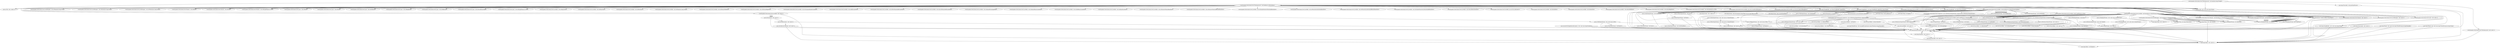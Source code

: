 digraph CallGraph {
"<com.fp.games.droid.mhunt.level.TheSaharaLevel: void main(java.lang.String[])>" -> "<java.io.File: void <clinit>()>";
"<com.fp.games.droid.mhunt.level.TheSaharaLevel: void main(java.lang.String[])>" -> "<java.io.File: void <init>(java.lang.String)>";
"<com.fp.games.droid.mhunt.level.TheSaharaLevel: void main(java.lang.String[])>" -> "<com.fp.games.droid.mhunt.level.TheSaharaLevel: void <init>()>";
"<java.lang.ThreadGroup: void uncaughtException(java.lang.Thread,java.lang.Throwable)>" -> "<java.lang.RuntimeException: void <init>(java.lang.String)>";
"<java.lang.ClassLoader: void <init>()>" -> "<java.lang.Object: void <init>()>";
"<java.lang.ClassLoader: void <init>()>" -> "<java.lang.RuntimeException: void <init>(java.lang.String)>";
"<java.security.PrivilegedActionException: void <init>(java.lang.Exception)>" -> "<java.lang.Exception: void <init>()>";
"<java.security.PrivilegedActionException: void <init>(java.lang.Exception)>" -> "<java.lang.RuntimeException: void <init>(java.lang.String)>";
"<java.lang.Thread: void <init>(java.lang.ThreadGroup,java.lang.Runnable)>" -> "<java.lang.Object: void <init>()>";
"<java.lang.Thread: void <init>(java.lang.ThreadGroup,java.lang.Runnable)>" -> "<java.lang.RuntimeException: void <init>(java.lang.String)>";
"<java.lang.Thread: void <init>(java.lang.ThreadGroup,java.lang.String)>" -> "<java.lang.Object: void <init>()>";
"<java.lang.Thread: void <init>(java.lang.ThreadGroup,java.lang.String)>" -> "<java.lang.RuntimeException: void <init>(java.lang.String)>";
"<java.io.File: void <init>(java.lang.String)>" -> "<java.lang.Object: void <init>()>";
"<java.io.File: void <init>(java.lang.String)>" -> "<java.lang.RuntimeException: void <init>(java.lang.String)>";
"<com.fp.games.droid.mhunt.level.TheSaharaLevel: void <init>()>" -> "<java.lang.Object: void <init>()>";
"<java.lang.RuntimeException: void <init>(java.lang.String)>" -> "<java.lang.Exception: void <init>()>";
"<java.lang.RuntimeException: void <init>(java.lang.String)>" -> "<java.lang.RuntimeException: void <init>(java.lang.String)>";
"<java.lang.Object: void <init>()>" -> "<java.lang.Object: void finalize()>";
"<java.lang.Object: void <init>()>" -> "<java.lang.RuntimeException: void <init>(java.lang.String)>";
"<java.lang.Exception: void <init>()>" -> "<java.lang.Throwable: void <init>()>";
"<java.lang.Exception: void <init>()>" -> "<java.lang.RuntimeException: void <init>(java.lang.String)>";
"<java.lang.Object: void finalize()>" -> "<java.lang.RuntimeException: void <init>(java.lang.String)>";
"<java.lang.Throwable: void <init>()>" -> "<java.lang.Object: void <init>()>";
"<java.lang.Throwable: void <init>()>" -> "<java.lang.RuntimeException: void <init>(java.lang.String)>";
"<com.fp.games.droid.mhunt.level.TheSaharaLevel: void main(java.lang.String[])>" -> "<java.lang.Throwable: void printStackTrace()>";
"<java.lang.Throwable: void printStackTrace()>" -> "<java.lang.RuntimeException: void <init>(java.lang.String)>";
"<com.fp.games.droid.mhunt.level.TheSaharaLevel: void main(java.lang.String[])>" -> "<com.fp.games.droid.mhunt.level.TheSaharaLevel: void build(java.io.File,boolean)>";
"<com.fp.games.droid.mhunt.level.TheSaharaLevel: void build(java.io.File,boolean)>" -> "<java.io.File: void <clinit>()>";
"<com.fp.games.droid.mhunt.level.TheSaharaLevel: void build(java.io.File,boolean)>" -> "<java.io.File: void <init>(java.lang.String)>";
"<com.fp.games.droid.mhunt.level.TheSaharaLevel: void build(java.io.File,boolean)>" -> "<java.lang.StringBuilder: void <init>(java.lang.String)>";
"<com.fp.games.droid.mhunt.level.TheSaharaLevel: void build(java.io.File,boolean)>" -> "<com.fp.games.droid.mhunt.level.Monster: void <init>()>";
"<com.fp.games.droid.mhunt.level.TheSaharaLevel: void build(java.io.File,boolean)>" -> "<java.io.File: void <init>(java.lang.String)>";
"<com.fp.games.droid.mhunt.level.TheSaharaLevel: void build(java.io.File,boolean)>" -> "<java.lang.StringBuilder: void <init>(java.lang.String)>";
"<com.fp.games.droid.mhunt.level.TheSaharaLevel: void build(java.io.File,boolean)>" -> "<com.fp.games.droid.mhunt.level.Monster: void <init>()>";
"<com.fp.games.droid.mhunt.level.TheSaharaLevel: void build(java.io.File,boolean)>" -> "<java.io.FileInputStream: void <init>(java.io.File)>";
"<com.fp.games.droid.mhunt.level.TheSaharaLevel: void build(java.io.File,boolean)>" -> "<com.fp.games.droid.mhunt.level.LevelInfo: void <init>()>";
"<com.fp.games.droid.mhunt.level.TheSaharaLevel: void build(java.io.File,boolean)>" -> "<java.io.FileOutputStream: void <init>(java.io.File)>";
"<com.fp.games.droid.mhunt.level.TheSaharaLevel: void build(java.io.File,boolean)>" -> "<com.fp.games.droid.mhunt.level.LevelDesigner: void <init>()>";
"<com.fp.games.droid.mhunt.level.TheSaharaLevel: void build(java.io.File,boolean)>" -> "<java.io.File: void <init>(java.lang.String)>";
"<com.fp.games.droid.mhunt.level.TheSaharaLevel: void build(java.io.File,boolean)>" -> "<com.fp.games.droid.mhunt.level.Monster: void <init>()>";
"<com.fp.games.droid.mhunt.level.TheSaharaLevel: void build(java.io.File,boolean)>" -> "<java.io.File: void <init>(java.lang.String)>";
"<com.fp.games.droid.mhunt.level.TheSaharaLevel: void build(java.io.File,boolean)>" -> "<java.io.File: void <init>(java.lang.String)>";
"<com.fp.games.droid.mhunt.level.TheSaharaLevel: void build(java.io.File,boolean)>" -> "<com.fp.games.droid.mhunt.level.Layer: void <init>()>";
"<com.fp.games.droid.mhunt.level.TheSaharaLevel: void build(java.io.File,boolean)>" -> "<java.io.File: void <init>(java.lang.String)>";
"<com.fp.games.droid.mhunt.level.TheSaharaLevel: void build(java.io.File,boolean)>" -> "<com.fp.games.droid.mhunt.level.Layer: void <init>()>";
"<com.fp.games.droid.mhunt.level.TheSaharaLevel: void build(java.io.File,boolean)>" -> "<com.fp.games.droid.mhunt.level.LevelInfo: void <init>()>";
"<java.lang.StringBuilder: void <init>(java.lang.String)>" -> "<java.lang.Object: void <init>()>";
"<java.lang.StringBuilder: void <init>(java.lang.String)>" -> "<java.lang.RuntimeException: void <init>(java.lang.String)>";
"<com.fp.games.droid.mhunt.level.Monster: void <init>()>" -> "<java.lang.Object: void <init>()>";
"<java.io.FileInputStream: void <init>(java.io.File)>" -> "<java.io.FileInputStream: void finalize()>";
"<java.io.FileInputStream: void <init>(java.io.File)>" -> "<java.lang.RuntimeException: void <init>(java.lang.String)>";
"<java.io.FileInputStream: void <init>(java.io.File)>" -> "<java.io.InputStream: void <init>()>";
"<com.fp.games.droid.mhunt.level.LevelInfo: void <init>()>" -> "<java.lang.Object: void <init>()>";
"<com.fp.games.droid.mhunt.level.LevelInfo: void <init>()>" -> "<java.util.ArrayList: void <init>()>";
"<com.fp.games.droid.mhunt.level.LevelInfo: void <init>()>" -> "<java.util.ArrayList: void <init>()>";
"<com.fp.games.droid.mhunt.level.LevelInfo: void <init>()>" -> "<java.util.ArrayList: void <init>()>";
"<com.fp.games.droid.mhunt.level.LevelInfo: void <init>()>" -> "<java.util.ArrayList: void <init>()>";
"<java.io.FileOutputStream: void <init>(java.io.File)>" -> "<java.io.FileOutputStream: void finalize()>";
"<java.io.FileOutputStream: void <init>(java.io.File)>" -> "<java.lang.RuntimeException: void <init>(java.lang.String)>";
"<java.io.FileOutputStream: void <init>(java.io.File)>" -> "<java.io.OutputStream: void <init>()>";
"<com.fp.games.droid.mhunt.level.LevelDesigner: void <init>()>" -> "<java.lang.Object: void <init>()>";
"<com.fp.games.droid.mhunt.level.Layer: void <init>()>" -> "<java.lang.Object: void <init>()>";
"<java.io.FileInputStream: void finalize()>" -> "<java.lang.RuntimeException: void <init>(java.lang.String)>";
"<java.io.InputStream: void <init>()>" -> "<java.lang.Object: void <init>()>";
"<java.io.InputStream: void <init>()>" -> "<java.lang.RuntimeException: void <init>(java.lang.String)>";
"<java.util.ArrayList: void <init>()>" -> "<java.util.AbstractList: void <init>()>";
"<java.util.ArrayList: void <init>()>" -> "<java.lang.RuntimeException: void <init>(java.lang.String)>";
"<java.io.FileOutputStream: void finalize()>" -> "<java.lang.RuntimeException: void <init>(java.lang.String)>";
"<java.io.OutputStream: void <init>()>" -> "<java.lang.Object: void <init>()>";
"<java.io.OutputStream: void <init>()>" -> "<java.lang.RuntimeException: void <init>(java.lang.String)>";
"<java.util.AbstractList: void <init>()>" -> "<java.util.AbstractCollection: void <init>()>";
"<java.util.AbstractList: void <init>()>" -> "<java.lang.RuntimeException: void <init>(java.lang.String)>";
"<java.util.AbstractCollection: void <init>()>" -> "<java.lang.Object: void <init>()>";
"<java.util.AbstractCollection: void <init>()>" -> "<java.lang.RuntimeException: void <init>(java.lang.String)>";
"<com.fp.games.droid.mhunt.level.TheSaharaLevel: void build(java.io.File,boolean)>" -> "<java.lang.StringBuilder: java.lang.StringBuilder append(int)>";
"<com.fp.games.droid.mhunt.level.TheSaharaLevel: void build(java.io.File,boolean)>" -> "<java.lang.StringBuilder: java.lang.StringBuilder append(java.lang.String)>";
"<com.fp.games.droid.mhunt.level.TheSaharaLevel: void build(java.io.File,boolean)>" -> "<java.lang.StringBuilder: java.lang.String toString()>";
"<com.fp.games.droid.mhunt.level.TheSaharaLevel: void build(java.io.File,boolean)>" -> "<java.lang.StringBuilder: java.lang.StringBuilder append(int)>";
"<com.fp.games.droid.mhunt.level.TheSaharaLevel: void build(java.io.File,boolean)>" -> "<java.lang.StringBuilder: java.lang.StringBuilder append(java.lang.String)>";
"<com.fp.games.droid.mhunt.level.TheSaharaLevel: void build(java.io.File,boolean)>" -> "<java.lang.StringBuilder: java.lang.String toString()>";
"<java.lang.StringBuilder: java.lang.StringBuilder append(int)>" -> "<java.lang.RuntimeException: void <init>(java.lang.String)>";
"<java.lang.StringBuilder: java.lang.StringBuilder append(java.lang.String)>" -> "<java.lang.RuntimeException: void <init>(java.lang.String)>";
"<java.lang.StringBuilder: java.lang.String toString()>" -> "<java.lang.RuntimeException: void <init>(java.lang.String)>";
"<com.fp.games.droid.mhunt.level.TheSaharaLevel: void build(java.io.File,boolean)>" -> "<java.io.FileOutputStream: void close()>";
"<java.io.FileOutputStream: void close()>" -> "<java.lang.RuntimeException: void <init>(java.lang.String)>";
"<com.fp.games.droid.mhunt.level.TheSaharaLevel: void build(java.io.File,boolean)>" -> "<com.fp.games.droid.mhunt.level.LevelDesigner: void setName(java.lang.String)>";
"<com.fp.games.droid.mhunt.level.TheSaharaLevel: void build(java.io.File,boolean)>" -> "<com.fp.games.droid.mhunt.level.LevelDesigner: void setEmail(java.lang.String)>";
"<com.fp.games.droid.mhunt.level.TheSaharaLevel: void build(java.io.File,boolean)>" -> "<com.fp.games.droid.mhunt.level.LevelDesigner: void setWebsite(java.lang.String)>";
"<com.fp.games.droid.mhunt.level.TheSaharaLevel: void build(java.io.File,boolean)>" -> "<com.fp.games.droid.mhunt.level.Monster: void setX(int)>";
"<com.fp.games.droid.mhunt.level.TheSaharaLevel: void build(java.io.File,boolean)>" -> "<com.fp.games.droid.mhunt.level.Monster: void setY(int)>";
"<com.fp.games.droid.mhunt.level.TheSaharaLevel: void build(java.io.File,boolean)>" -> "<com.fp.games.droid.mhunt.level.Monster: void setImageFile(java.io.File)>";
"<com.fp.games.droid.mhunt.level.TheSaharaLevel: void build(java.io.File,boolean)>" -> "<com.fp.games.droid.mhunt.level.Monster: void setX(int)>";
"<com.fp.games.droid.mhunt.level.TheSaharaLevel: void build(java.io.File,boolean)>" -> "<com.fp.games.droid.mhunt.level.Monster: void setY(int)>";
"<com.fp.games.droid.mhunt.level.TheSaharaLevel: void build(java.io.File,boolean)>" -> "<com.fp.games.droid.mhunt.level.Monster: void setImageFile(java.io.File)>";
"<com.fp.games.droid.mhunt.level.TheSaharaLevel: void build(java.io.File,boolean)>" -> "<com.fp.games.droid.mhunt.level.Monster: void setX(int)>";
"<com.fp.games.droid.mhunt.level.TheSaharaLevel: void build(java.io.File,boolean)>" -> "<com.fp.games.droid.mhunt.level.Monster: void setY(int)>";
"<com.fp.games.droid.mhunt.level.TheSaharaLevel: void build(java.io.File,boolean)>" -> "<com.fp.games.droid.mhunt.level.Monster: void setImageFile(java.io.File)>";
"<com.fp.games.droid.mhunt.level.TheSaharaLevel: void build(java.io.File,boolean)>" -> "<com.fp.games.droid.mhunt.level.Layer: void setX(int)>";
"<com.fp.games.droid.mhunt.level.TheSaharaLevel: void build(java.io.File,boolean)>" -> "<com.fp.games.droid.mhunt.level.Layer: void setY(int)>";
"<com.fp.games.droid.mhunt.level.TheSaharaLevel: void build(java.io.File,boolean)>" -> "<com.fp.games.droid.mhunt.level.Layer: void setWidth(int)>";
"<com.fp.games.droid.mhunt.level.TheSaharaLevel: void build(java.io.File,boolean)>" -> "<com.fp.games.droid.mhunt.level.Layer: void setHeight(int)>";
"<com.fp.games.droid.mhunt.level.TheSaharaLevel: void build(java.io.File,boolean)>" -> "<com.fp.games.droid.mhunt.level.Layer: void setOffset(int)>";
"<com.fp.games.droid.mhunt.level.TheSaharaLevel: void build(java.io.File,boolean)>" -> "<com.fp.games.droid.mhunt.level.Layer: void setScrollFactor(float)>";
"<com.fp.games.droid.mhunt.level.TheSaharaLevel: void build(java.io.File,boolean)>" -> "<com.fp.games.droid.mhunt.level.Layer: void setImageFile(java.io.File)>";
"<com.fp.games.droid.mhunt.level.TheSaharaLevel: void build(java.io.File,boolean)>" -> "<com.fp.games.droid.mhunt.level.Layer: void setX(int)>";
"<com.fp.games.droid.mhunt.level.TheSaharaLevel: void build(java.io.File,boolean)>" -> "<com.fp.games.droid.mhunt.level.Layer: void setY(int)>";
"<com.fp.games.droid.mhunt.level.TheSaharaLevel: void build(java.io.File,boolean)>" -> "<com.fp.games.droid.mhunt.level.Layer: void setWidth(int)>";
"<com.fp.games.droid.mhunt.level.TheSaharaLevel: void build(java.io.File,boolean)>" -> "<com.fp.games.droid.mhunt.level.Layer: void setHeight(int)>";
"<com.fp.games.droid.mhunt.level.TheSaharaLevel: void build(java.io.File,boolean)>" -> "<com.fp.games.droid.mhunt.level.Layer: void setOffset(int)>";
"<com.fp.games.droid.mhunt.level.TheSaharaLevel: void build(java.io.File,boolean)>" -> "<com.fp.games.droid.mhunt.level.Layer: void setScrollFactor(float)>";
"<com.fp.games.droid.mhunt.level.TheSaharaLevel: void build(java.io.File,boolean)>" -> "<com.fp.games.droid.mhunt.level.Layer: void setImageFile(java.io.File)>";
"<com.fp.games.droid.mhunt.level.TheSaharaLevel: void build(java.io.File,boolean)>" -> "<com.fp.games.droid.mhunt.level.LevelInfo: void setMajor(byte)>";
"<com.fp.games.droid.mhunt.level.TheSaharaLevel: void build(java.io.File,boolean)>" -> "<com.fp.games.droid.mhunt.level.LevelInfo: void setMinor(byte)>";
"<com.fp.games.droid.mhunt.level.TheSaharaLevel: void build(java.io.File,boolean)>" -> "<com.fp.games.droid.mhunt.level.LevelInfo: void setPatch(byte)>";
"<com.fp.games.droid.mhunt.level.TheSaharaLevel: void build(java.io.File,boolean)>" -> "<com.fp.games.droid.mhunt.level.LevelInfo: void setName(java.lang.String)>";
"<com.fp.games.droid.mhunt.level.TheSaharaLevel: void build(java.io.File,boolean)>" -> "<com.fp.games.droid.mhunt.level.LevelInfo: void setTextureWidth(int)>";
"<com.fp.games.droid.mhunt.level.TheSaharaLevel: void build(java.io.File,boolean)>" -> "<com.fp.games.droid.mhunt.level.LevelInfo: void setTextureHeight(int)>";
"<com.fp.games.droid.mhunt.level.TheSaharaLevel: void build(java.io.File,boolean)>" -> "<com.fp.games.droid.mhunt.level.LevelInfo: void setCommonMonsterCount(int)>";
"<com.fp.games.droid.mhunt.level.TheSaharaLevel: void build(java.io.File,boolean)>" -> "<com.fp.games.droid.mhunt.level.LevelInfo: void setKillCount(byte)>";
"<com.fp.games.droid.mhunt.level.TheSaharaLevel: void build(java.io.File,boolean)>" -> "<com.fp.games.droid.mhunt.level.LevelInfo: void setNewMonsterKillCount(byte)>";
"<com.fp.games.droid.mhunt.level.TheSaharaLevel: void build(java.io.File,boolean)>" -> "<com.fp.games.droid.mhunt.level.LevelInfo: void setLevelMonsterKillCount(byte)>";
"<com.fp.games.droid.mhunt.level.TheSaharaLevel: void build(java.io.File,boolean)>" -> "<com.fp.games.droid.mhunt.level.LevelInfo: void setAmmoPercentage(float)>";
"<com.fp.games.droid.mhunt.level.TheSaharaLevel: void build(java.io.File,boolean)>" -> "<com.fp.games.droid.mhunt.level.LevelInfo: void setAmmoBonusCount(byte)>";
"<com.fp.games.droid.mhunt.level.TheSaharaLevel: void build(java.io.File,boolean)>" -> "<com.fp.games.droid.mhunt.level.LevelInfo: void setLifeBonusCount(byte)>";
"<com.fp.games.droid.mhunt.level.TheSaharaLevel: void build(java.io.File,boolean)>" -> "<com.fp.games.droid.mhunt.level.LevelInfo: void setAttackCount(int)>";
"<com.fp.games.droid.mhunt.level.TheSaharaLevel: void build(java.io.File,boolean)>" -> "<com.fp.games.droid.mhunt.level.LevelInfo: void setMonsterVelocityBase(byte)>";
"<com.fp.games.droid.mhunt.level.TheSaharaLevel: void build(java.io.File,boolean)>" -> "<com.fp.games.droid.mhunt.level.LevelInfo: void setMonsterVelocityDifficultyBase(byte)>";
"<com.fp.games.droid.mhunt.level.TheSaharaLevel: void build(java.io.File,boolean)>" -> "<com.fp.games.droid.mhunt.level.LevelInfo: void setZombieMonsterVelocityAddition(byte)>";
"<com.fp.games.droid.mhunt.level.TheSaharaLevel: void build(java.io.File,boolean)>" -> "<com.fp.games.droid.mhunt.level.LevelInfo: void setMonsterAccelerationBase(byte)>";
"<com.fp.games.droid.mhunt.level.TheSaharaLevel: void build(java.io.File,boolean)>" -> "<com.fp.games.droid.mhunt.level.LevelInfo: void setMonsterAccelerationDifficultyBase(byte)>";
"<com.fp.games.droid.mhunt.level.TheSaharaLevel: void build(java.io.File,boolean)>" -> "<com.fp.games.droid.mhunt.level.LevelInfo: void setZombieMonsterAccelerationAddition(byte)>";
"<com.fp.games.droid.mhunt.level.TheSaharaLevel: void build(java.io.File,boolean)>" -> "<com.fp.games.droid.mhunt.level.LevelInfo: void setScrollDirection(byte)>";
"<com.fp.games.droid.mhunt.level.TheSaharaLevel: void build(java.io.File,boolean)>" -> "<com.fp.games.droid.mhunt.level.LevelInfo: java.util.List getLayers()>";
"<com.fp.games.droid.mhunt.level.TheSaharaLevel: void build(java.io.File,boolean)>" -> "<com.fp.games.droid.mhunt.level.LevelInfo: java.util.List getLayers()>";
"<com.fp.games.droid.mhunt.level.TheSaharaLevel: void build(java.io.File,boolean)>" -> "<com.fp.games.droid.mhunt.level.LevelInfo: void setIconX(int)>";
"<com.fp.games.droid.mhunt.level.TheSaharaLevel: void build(java.io.File,boolean)>" -> "<com.fp.games.droid.mhunt.level.LevelInfo: void setIconY(int)>";
"<com.fp.games.droid.mhunt.level.TheSaharaLevel: void build(java.io.File,boolean)>" -> "<com.fp.games.droid.mhunt.level.LevelInfo: void setIconWidth(int)>";
"<com.fp.games.droid.mhunt.level.TheSaharaLevel: void build(java.io.File,boolean)>" -> "<com.fp.games.droid.mhunt.level.LevelInfo: void setIconHeight(int)>";
"<com.fp.games.droid.mhunt.level.TheSaharaLevel: void build(java.io.File,boolean)>" -> "<com.fp.games.droid.mhunt.level.LevelInfo: void setIconFile(java.io.File)>";
"<com.fp.games.droid.mhunt.level.TheSaharaLevel: void build(java.io.File,boolean)>" -> "<com.fp.games.droid.mhunt.level.LevelInfo: java.util.List getLevelMonsters()>";
"<com.fp.games.droid.mhunt.level.TheSaharaLevel: void build(java.io.File,boolean)>" -> "<com.fp.games.droid.mhunt.level.LevelInfo: java.util.List getLevelDesigners()>";
"<com.fp.games.droid.mhunt.level.TheSaharaLevel: void build(java.io.File,boolean)>" -> "<com.fp.games.droid.mhunt.level.LevelInfo: void encode(java.io.OutputStream,boolean)>";
"<com.fp.games.droid.mhunt.level.TheSaharaLevel: void build(java.io.File,boolean)>" -> "<com.fp.games.droid.mhunt.level.LevelInfo: void decode(java.io.InputStream,boolean,boolean)>";
"<com.fp.games.droid.mhunt.level.TheSaharaLevel: void build(java.io.File,boolean)>" -> "<com.fp.games.droid.mhunt.level.LevelInfo: java.util.List getNewMonsters()>";
"<com.fp.games.droid.mhunt.level.TheSaharaLevel: void build(java.io.File,boolean)>" -> "<com.fp.games.droid.mhunt.level.LevelInfo: java.util.List getLevelMonsters()>";
"<com.fp.games.droid.mhunt.level.LevelInfo: void encode(java.io.OutputStream,boolean)>" -> "<java.lang.System: void <clinit>()>";
"<com.fp.games.droid.mhunt.level.LevelInfo: void encode(java.io.OutputStream,boolean)>" -> "<com.fp.games.droid.mhunt.level.Compressor: java.io.ByteArrayOutputStream compress(java.io.ByteArrayOutputStream)>";
"<com.fp.games.droid.mhunt.level.LevelInfo: void encode(java.io.OutputStream,boolean)>" -> "<com.fp.games.droid.mhunt.level.LevelInfo: byte[] readFile(java.io.File)>";
"<com.fp.games.droid.mhunt.level.LevelInfo: void encode(java.io.OutputStream,boolean)>" -> "<java.lang.System: void arraycopy(java.lang.Object,int,java.lang.Object,int,int)>";
"<com.fp.games.droid.mhunt.level.LevelInfo: void encode(java.io.OutputStream,boolean)>" -> "<java.lang.System: long currentTimeMillis()>";
"<com.fp.games.droid.mhunt.level.LevelInfo: void encode(java.io.OutputStream,boolean)>" -> "<java.io.DataOutputStream: void <init>(java.io.OutputStream)>";
"<com.fp.games.droid.mhunt.level.LevelInfo: void encode(java.io.OutputStream,boolean)>" -> "<java.io.ByteArrayOutputStream: void <init>(int)>";
"<com.fp.games.droid.mhunt.level.LevelInfo: void decode(java.io.InputStream,boolean,boolean)>" -> "<java.lang.String: void <clinit>()>";
"<com.fp.games.droid.mhunt.level.LevelInfo: void decode(java.io.InputStream,boolean,boolean)>" -> "<com.fp.games.droid.mhunt.level.LevelDesigner: void <init>()>";
"<com.fp.games.droid.mhunt.level.LevelInfo: void decode(java.io.InputStream,boolean,boolean)>" -> "<com.fp.games.droid.mhunt.level.Monster: void <init>()>";
"<com.fp.games.droid.mhunt.level.LevelInfo: void decode(java.io.InputStream,boolean,boolean)>" -> "<com.fp.games.droid.mhunt.level.Monster: void <init>()>";
"<com.fp.games.droid.mhunt.level.LevelInfo: void decode(java.io.InputStream,boolean,boolean)>" -> "<com.fp.games.droid.mhunt.level.Layer: void <init>()>";
"<com.fp.games.droid.mhunt.level.LevelInfo: void decode(java.io.InputStream,boolean,boolean)>" -> "<com.fp.games.droid.mhunt.level.LevelInfo: byte[] readFile(java.io.InputStream)>";
"<com.fp.games.droid.mhunt.level.LevelInfo: void decode(java.io.InputStream,boolean,boolean)>" -> "<java.lang.String: void <init>(byte[])>";
"<com.fp.games.droid.mhunt.level.LevelInfo: void decode(java.io.InputStream,boolean,boolean)>" -> "<java.io.DataInputStream: void <init>(java.io.InputStream)>";
"<com.fp.games.droid.mhunt.level.LevelInfo: void decode(java.io.InputStream,boolean,boolean)>" -> "<java.io.ByteArrayInputStream: void <init>(byte[])>";
"<com.fp.games.droid.mhunt.level.LevelInfo: void decode(java.io.InputStream,boolean,boolean)>" -> "<com.fp.games.droid.mhunt.level.Compressor: java.io.ByteArrayOutputStream uncompress(byte[])>";
"<com.fp.games.droid.mhunt.level.LevelInfo: void decode(java.io.InputStream,boolean,boolean)>" -> "<com.fp.games.droid.mhunt.level.LevelInfo: byte[] readFile(java.io.InputStream)>";
"<com.fp.games.droid.mhunt.level.Compressor: java.io.ByteArrayOutputStream compress(java.io.ByteArrayOutputStream)>" -> "<com.fp.games.droid.mhunt.level.Compressor: java.io.ByteArrayOutputStream compress(byte[])>";
"<com.fp.games.droid.mhunt.level.LevelInfo: byte[] readFile(java.io.File)>" -> "<java.io.FileInputStream: void <init>(java.io.File)>";
"<com.fp.games.droid.mhunt.level.LevelInfo: byte[] readFile(java.io.File)>" -> "<com.fp.games.droid.mhunt.level.LevelInfo: byte[] readFile(java.io.InputStream)>";
"<java.io.DataOutputStream: void <init>(java.io.OutputStream)>" -> "<java.io.FilterOutputStream: void <init>(java.io.OutputStream)>";
"<java.io.DataOutputStream: void <init>(java.io.OutputStream)>" -> "<java.lang.RuntimeException: void <init>(java.lang.String)>";
"<java.io.ByteArrayOutputStream: void <init>(int)>" -> "<java.io.OutputStream: void <init>()>";
"<java.io.ByteArrayOutputStream: void <init>(int)>" -> "<java.lang.RuntimeException: void <init>(java.lang.String)>";
"<com.fp.games.droid.mhunt.level.LevelInfo: byte[] readFile(java.io.InputStream)>" -> "<java.io.ByteArrayOutputStream: void <init>()>";
"<java.lang.String: void <init>(byte[])>" -> "<java.lang.Object: void <init>()>";
"<java.lang.String: void <init>(byte[])>" -> "<java.lang.RuntimeException: void <init>(java.lang.String)>";
"<java.io.DataInputStream: void <init>(java.io.InputStream)>" -> "<java.io.FilterInputStream: void <init>(java.io.InputStream)>";
"<java.io.DataInputStream: void <init>(java.io.InputStream)>" -> "<java.lang.RuntimeException: void <init>(java.lang.String)>";
"<java.io.ByteArrayInputStream: void <init>(byte[])>" -> "<java.io.InputStream: void <init>()>";
"<java.io.ByteArrayInputStream: void <init>(byte[])>" -> "<java.lang.RuntimeException: void <init>(java.lang.String)>";
"<com.fp.games.droid.mhunt.level.Compressor: java.io.ByteArrayOutputStream uncompress(byte[])>" -> "<java.util.zip.Inflater: void <init>()>";
"<com.fp.games.droid.mhunt.level.Compressor: java.io.ByteArrayOutputStream uncompress(byte[])>" -> "<java.io.ByteArrayOutputStream: void <init>(int)>";
"<com.fp.games.droid.mhunt.level.Compressor: java.io.ByteArrayOutputStream compress(byte[])>" -> "<java.util.zip.Deflater: void <init>()>";
"<com.fp.games.droid.mhunt.level.Compressor: java.io.ByteArrayOutputStream compress(byte[])>" -> "<java.io.ByteArrayOutputStream: void <init>(int)>";
"<java.io.FilterOutputStream: void <init>(java.io.OutputStream)>" -> "<java.io.OutputStream: void <init>()>";
"<java.io.FilterOutputStream: void <init>(java.io.OutputStream)>" -> "<java.lang.RuntimeException: void <init>(java.lang.String)>";
"<java.io.ByteArrayOutputStream: void <init>()>" -> "<java.io.OutputStream: void <init>()>";
"<java.io.ByteArrayOutputStream: void <init>()>" -> "<java.lang.RuntimeException: void <init>(java.lang.String)>";
"<java.io.FilterInputStream: void <init>(java.io.InputStream)>" -> "<java.io.InputStream: void <init>()>";
"<java.io.FilterInputStream: void <init>(java.io.InputStream)>" -> "<java.lang.RuntimeException: void <init>(java.lang.String)>";
"<java.util.zip.Inflater: void <init>()>" -> "<java.lang.Object: void <init>()>";
"<java.util.zip.Inflater: void <init>()>" -> "<java.lang.RuntimeException: void <init>(java.lang.String)>";
"<java.util.zip.Deflater: void <init>()>" -> "<java.lang.Object: void <init>()>";
"<java.util.zip.Deflater: void <init>()>" -> "<java.lang.RuntimeException: void <init>(java.lang.String)>";
"<com.fp.games.droid.mhunt.level.LevelInfo: void decode(java.io.InputStream,boolean,boolean)>" -> "<java.io.ByteArrayOutputStream: byte[] toByteArray()>";
"<java.io.ByteArrayOutputStream: byte[] toByteArray()>" -> "<java.lang.RuntimeException: void <init>(java.lang.String)>";
"<com.fp.games.droid.mhunt.level.Compressor: java.io.ByteArrayOutputStream compress(byte[])>" -> "<java.io.ByteArrayOutputStream: void write(byte[],int,int)>";
"<java.io.ByteArrayOutputStream: void write(byte[],int,int)>" -> "<java.lang.RuntimeException: void <init>(java.lang.String)>";
"<com.fp.games.droid.mhunt.level.Compressor: java.io.ByteArrayOutputStream compress(byte[])>" -> "<java.util.zip.Deflater: void setLevel(int)>";
"<com.fp.games.droid.mhunt.level.Compressor: java.io.ByteArrayOutputStream compress(byte[])>" -> "<java.util.zip.Deflater: void setInput(byte[])>";
"<com.fp.games.droid.mhunt.level.Compressor: java.io.ByteArrayOutputStream compress(byte[])>" -> "<java.util.zip.Deflater: void finish()>";
"<com.fp.games.droid.mhunt.level.Compressor: java.io.ByteArrayOutputStream compress(byte[])>" -> "<java.util.zip.Deflater: boolean finished()>";
"<com.fp.games.droid.mhunt.level.Compressor: java.io.ByteArrayOutputStream compress(byte[])>" -> "<java.util.zip.Deflater: int deflate(byte[])>";
"<java.util.zip.Deflater: void setLevel(int)>" -> "<java.lang.RuntimeException: void <init>(java.lang.String)>";
"<java.util.zip.Deflater: void setInput(byte[])>" -> "<java.lang.RuntimeException: void <init>(java.lang.String)>";
"<java.util.zip.Deflater: void finish()>" -> "<java.lang.RuntimeException: void <init>(java.lang.String)>";
"<java.util.zip.Deflater: boolean finished()>" -> "<java.lang.RuntimeException: void <init>(java.lang.String)>";
"<java.util.zip.Deflater: int deflate(byte[])>" -> "<java.lang.RuntimeException: void <init>(java.lang.String)>";
"<com.fp.games.droid.mhunt.level.Compressor: java.io.ByteArrayOutputStream uncompress(byte[])>" -> "<java.io.ByteArrayOutputStream: void write(byte[],int,int)>";
"<com.fp.games.droid.mhunt.level.Compressor: java.io.ByteArrayOutputStream uncompress(byte[])>" -> "<java.util.zip.Inflater: void setInput(byte[])>";
"<com.fp.games.droid.mhunt.level.Compressor: java.io.ByteArrayOutputStream uncompress(byte[])>" -> "<java.util.zip.Inflater: boolean finished()>";
"<com.fp.games.droid.mhunt.level.Compressor: java.io.ByteArrayOutputStream uncompress(byte[])>" -> "<java.util.zip.Inflater: int inflate(byte[])>";
"<java.util.zip.Inflater: void setInput(byte[])>" -> "<java.lang.RuntimeException: void <init>(java.lang.String)>";
"<java.util.zip.Inflater: boolean finished()>" -> "<java.lang.RuntimeException: void <init>(java.lang.String)>";
"<java.util.zip.Inflater: int inflate(byte[])>" -> "<java.lang.RuntimeException: void <init>(java.lang.String)>";
"<com.fp.games.droid.mhunt.level.LevelInfo: byte[] readFile(java.io.InputStream)>" -> "<java.io.OutputStream: void flush()>";
"<com.fp.games.droid.mhunt.level.LevelInfo: byte[] readFile(java.io.InputStream)>" -> "<java.io.ByteArrayOutputStream: byte[] toByteArray()>";
"<com.fp.games.droid.mhunt.level.LevelInfo: byte[] readFile(java.io.InputStream)>" -> "<java.io.ByteArrayOutputStream: void write(byte[],int,int)>";
"<java.io.OutputStream: void flush()>" -> "<java.lang.RuntimeException: void <init>(java.lang.String)>";
"<com.fp.games.droid.mhunt.level.LevelInfo: byte[] readFile(java.io.InputStream)>" -> "<java.io.FileInputStream: int read(byte[])>";
"<com.fp.games.droid.mhunt.level.LevelInfo: byte[] readFile(java.io.InputStream)>" -> "<java.io.FileInputStream: void close()>";
"<java.io.FileInputStream: int read(byte[])>" -> "<java.lang.RuntimeException: void <init>(java.lang.String)>";
"<java.io.FileInputStream: void close()>" -> "<java.lang.RuntimeException: void <init>(java.lang.String)>";
"<com.fp.games.droid.mhunt.level.Compressor: java.io.ByteArrayOutputStream compress(java.io.ByteArrayOutputStream)>" -> "<java.io.ByteArrayOutputStream: byte[] toByteArray()>";
"<com.fp.games.droid.mhunt.level.TheSaharaLevel: void build(java.io.File,boolean)>" -> "<java.util.ArrayList: boolean add(java.lang.Object)>";
"<com.fp.games.droid.mhunt.level.TheSaharaLevel: void build(java.io.File,boolean)>" -> "<java.util.ArrayList: boolean add(java.lang.Object)>";
"<com.fp.games.droid.mhunt.level.TheSaharaLevel: void build(java.io.File,boolean)>" -> "<java.util.ArrayList: boolean add(java.lang.Object)>";
"<com.fp.games.droid.mhunt.level.TheSaharaLevel: void build(java.io.File,boolean)>" -> "<java.util.ArrayList: boolean add(java.lang.Object)>";
"<com.fp.games.droid.mhunt.level.TheSaharaLevel: void build(java.io.File,boolean)>" -> "<java.util.ArrayList: boolean add(java.lang.Object)>";
"<com.fp.games.droid.mhunt.level.TheSaharaLevel: void build(java.io.File,boolean)>" -> "<java.util.ArrayList: boolean add(java.lang.Object)>";
"<java.util.ArrayList: boolean add(java.lang.Object)>" -> "<java.lang.RuntimeException: void <init>(java.lang.String)>";
"<com.fp.games.droid.mhunt.level.LevelInfo: void decode(java.io.InputStream,boolean,boolean)>" -> "<com.fp.games.droid.mhunt.level.LevelDesigner: void encode(java.io.DataInputStream)>";
"<com.fp.games.droid.mhunt.level.LevelDesigner: void encode(java.io.DataInputStream)>" -> "<java.lang.String: void <clinit>()>";
"<com.fp.games.droid.mhunt.level.LevelDesigner: void encode(java.io.DataInputStream)>" -> "<java.lang.String: void <init>(byte[])>";
"<com.fp.games.droid.mhunt.level.LevelDesigner: void encode(java.io.DataInputStream)>" -> "<java.lang.String: void <init>(byte[])>";
"<com.fp.games.droid.mhunt.level.LevelDesigner: void encode(java.io.DataInputStream)>" -> "<java.lang.String: void <init>(byte[])>";
"<com.fp.games.droid.mhunt.level.LevelDesigner: void encode(java.io.DataInputStream)>" -> "<java.lang.String: java.lang.String trim()>";
"<com.fp.games.droid.mhunt.level.LevelDesigner: void encode(java.io.DataInputStream)>" -> "<java.lang.String: java.lang.String trim()>";
"<com.fp.games.droid.mhunt.level.LevelDesigner: void encode(java.io.DataInputStream)>" -> "<java.lang.String: java.lang.String trim()>";
"<java.lang.String: java.lang.String trim()>" -> "<java.lang.RuntimeException: void <init>(java.lang.String)>";
"<com.fp.games.droid.mhunt.level.LevelDesigner: void encode(java.io.DataInputStream)>" -> "<java.io.DataInputStream: int read(byte[])>";
"<com.fp.games.droid.mhunt.level.LevelDesigner: void encode(java.io.DataInputStream)>" -> "<java.io.DataInputStream: int read(byte[])>";
"<com.fp.games.droid.mhunt.level.LevelDesigner: void encode(java.io.DataInputStream)>" -> "<java.io.DataInputStream: int read(byte[])>";
"<java.io.DataInputStream: int read(byte[])>" -> "<java.lang.RuntimeException: void <init>(java.lang.String)>";
"<com.fp.games.droid.mhunt.level.LevelInfo: void decode(java.io.InputStream,boolean,boolean)>" -> "<com.fp.games.droid.mhunt.level.Monster: void decode(java.io.DataInputStream,boolean)>";
"<com.fp.games.droid.mhunt.level.LevelInfo: void decode(java.io.InputStream,boolean,boolean)>" -> "<com.fp.games.droid.mhunt.level.Monster: void decode(java.io.DataInputStream,boolean)>";
"<com.fp.games.droid.mhunt.level.Monster: void decode(java.io.DataInputStream,boolean)>" -> "<java.io.DataInputStream: int readInt()>";
"<com.fp.games.droid.mhunt.level.Monster: void decode(java.io.DataInputStream,boolean)>" -> "<java.io.DataInputStream: int readInt()>";
"<com.fp.games.droid.mhunt.level.Monster: void decode(java.io.DataInputStream,boolean)>" -> "<java.io.DataInputStream: int readInt()>";
"<com.fp.games.droid.mhunt.level.Monster: void decode(java.io.DataInputStream,boolean)>" -> "<java.io.DataInputStream: int read(byte[])>";
"<java.io.DataInputStream: int readInt()>" -> "<java.lang.RuntimeException: void <init>(java.lang.String)>";
"<com.fp.games.droid.mhunt.level.LevelInfo: void decode(java.io.InputStream,boolean,boolean)>" -> "<com.fp.games.droid.mhunt.level.Layer: void decode(java.io.DataInputStream,boolean)>";
"<com.fp.games.droid.mhunt.level.Layer: void decode(java.io.DataInputStream,boolean)>" -> "<java.io.DataInputStream: int readInt()>";
"<com.fp.games.droid.mhunt.level.Layer: void decode(java.io.DataInputStream,boolean)>" -> "<java.io.DataInputStream: int readInt()>";
"<com.fp.games.droid.mhunt.level.Layer: void decode(java.io.DataInputStream,boolean)>" -> "<java.io.DataInputStream: int readInt()>";
"<com.fp.games.droid.mhunt.level.Layer: void decode(java.io.DataInputStream,boolean)>" -> "<java.io.DataInputStream: int readInt()>";
"<com.fp.games.droid.mhunt.level.Layer: void decode(java.io.DataInputStream,boolean)>" -> "<java.io.DataInputStream: int readInt()>";
"<com.fp.games.droid.mhunt.level.Layer: void decode(java.io.DataInputStream,boolean)>" -> "<java.io.DataInputStream: int readInt()>";
"<com.fp.games.droid.mhunt.level.Layer: void decode(java.io.DataInputStream,boolean)>" -> "<java.io.DataInputStream: float readFloat()>";
"<com.fp.games.droid.mhunt.level.Layer: void decode(java.io.DataInputStream,boolean)>" -> "<java.io.DataInputStream: int read(byte[])>";
"<java.io.DataInputStream: float readFloat()>" -> "<java.lang.RuntimeException: void <init>(java.lang.String)>";
"<com.fp.games.droid.mhunt.level.LevelInfo: void decode(java.io.InputStream,boolean,boolean)>" -> "<java.lang.String: java.lang.String trim()>";
"<com.fp.games.droid.mhunt.level.LevelInfo: void decode(java.io.InputStream,boolean,boolean)>" -> "<java.io.DataInputStream: byte readByte()>";
"<com.fp.games.droid.mhunt.level.LevelInfo: void decode(java.io.InputStream,boolean,boolean)>" -> "<java.io.DataInputStream: byte readByte()>";
"<com.fp.games.droid.mhunt.level.LevelInfo: void decode(java.io.InputStream,boolean,boolean)>" -> "<java.io.DataInputStream: byte readByte()>";
"<com.fp.games.droid.mhunt.level.LevelInfo: void decode(java.io.InputStream,boolean,boolean)>" -> "<java.io.DataInputStream: long readLong()>";
"<com.fp.games.droid.mhunt.level.LevelInfo: void decode(java.io.InputStream,boolean,boolean)>" -> "<java.io.DataInputStream: int read(byte[])>";
"<com.fp.games.droid.mhunt.level.LevelInfo: void decode(java.io.InputStream,boolean,boolean)>" -> "<java.io.DataInputStream: int readInt()>";
"<com.fp.games.droid.mhunt.level.LevelInfo: void decode(java.io.InputStream,boolean,boolean)>" -> "<java.io.DataInputStream: int readInt()>";
"<com.fp.games.droid.mhunt.level.LevelInfo: void decode(java.io.InputStream,boolean,boolean)>" -> "<java.io.DataInputStream: int readInt()>";
"<com.fp.games.droid.mhunt.level.LevelInfo: void decode(java.io.InputStream,boolean,boolean)>" -> "<java.io.DataInputStream: byte readByte()>";
"<com.fp.games.droid.mhunt.level.LevelInfo: void decode(java.io.InputStream,boolean,boolean)>" -> "<java.io.DataInputStream: byte readByte()>";
"<com.fp.games.droid.mhunt.level.LevelInfo: void decode(java.io.InputStream,boolean,boolean)>" -> "<java.io.DataInputStream: byte readByte()>";
"<com.fp.games.droid.mhunt.level.LevelInfo: void decode(java.io.InputStream,boolean,boolean)>" -> "<java.io.DataInputStream: float readFloat()>";
"<com.fp.games.droid.mhunt.level.LevelInfo: void decode(java.io.InputStream,boolean,boolean)>" -> "<java.io.DataInputStream: byte readByte()>";
"<com.fp.games.droid.mhunt.level.LevelInfo: void decode(java.io.InputStream,boolean,boolean)>" -> "<java.io.DataInputStream: byte readByte()>";
"<com.fp.games.droid.mhunt.level.LevelInfo: void decode(java.io.InputStream,boolean,boolean)>" -> "<java.io.DataInputStream: int readInt()>";
"<com.fp.games.droid.mhunt.level.LevelInfo: void decode(java.io.InputStream,boolean,boolean)>" -> "<java.io.DataInputStream: byte readByte()>";
"<com.fp.games.droid.mhunt.level.LevelInfo: void decode(java.io.InputStream,boolean,boolean)>" -> "<java.io.DataInputStream: byte readByte()>";
"<com.fp.games.droid.mhunt.level.LevelInfo: void decode(java.io.InputStream,boolean,boolean)>" -> "<java.io.DataInputStream: byte readByte()>";
"<com.fp.games.droid.mhunt.level.LevelInfo: void decode(java.io.InputStream,boolean,boolean)>" -> "<java.io.DataInputStream: byte readByte()>";
"<com.fp.games.droid.mhunt.level.LevelInfo: void decode(java.io.InputStream,boolean,boolean)>" -> "<java.io.DataInputStream: byte readByte()>";
"<com.fp.games.droid.mhunt.level.LevelInfo: void decode(java.io.InputStream,boolean,boolean)>" -> "<java.io.DataInputStream: byte readByte()>";
"<com.fp.games.droid.mhunt.level.LevelInfo: void decode(java.io.InputStream,boolean,boolean)>" -> "<java.io.DataInputStream: byte readByte()>";
"<com.fp.games.droid.mhunt.level.LevelInfo: void decode(java.io.InputStream,boolean,boolean)>" -> "<java.io.DataInputStream: byte readByte()>";
"<com.fp.games.droid.mhunt.level.LevelInfo: void decode(java.io.InputStream,boolean,boolean)>" -> "<java.io.DataInputStream: int readInt()>";
"<com.fp.games.droid.mhunt.level.LevelInfo: void decode(java.io.InputStream,boolean,boolean)>" -> "<java.io.DataInputStream: int readInt()>";
"<com.fp.games.droid.mhunt.level.LevelInfo: void decode(java.io.InputStream,boolean,boolean)>" -> "<java.io.DataInputStream: int readInt()>";
"<com.fp.games.droid.mhunt.level.LevelInfo: void decode(java.io.InputStream,boolean,boolean)>" -> "<java.io.DataInputStream: int readInt()>";
"<com.fp.games.droid.mhunt.level.LevelInfo: void decode(java.io.InputStream,boolean,boolean)>" -> "<java.io.DataInputStream: int readInt()>";
"<com.fp.games.droid.mhunt.level.LevelInfo: void decode(java.io.InputStream,boolean,boolean)>" -> "<java.io.DataInputStream: int read(byte[])>";
"<com.fp.games.droid.mhunt.level.LevelInfo: void decode(java.io.InputStream,boolean,boolean)>" -> "<java.io.DataInputStream: int readInt()>";
"<com.fp.games.droid.mhunt.level.LevelInfo: void decode(java.io.InputStream,boolean,boolean)>" -> "<java.io.DataInputStream: int readInt()>";
"<com.fp.games.droid.mhunt.level.LevelInfo: void decode(java.io.InputStream,boolean,boolean)>" -> "<java.io.DataInputStream: int readInt()>";
"<com.fp.games.droid.mhunt.level.LevelInfo: void decode(java.io.InputStream,boolean,boolean)>" -> "<java.io.FilterInputStream: void close()>";
"<java.io.DataInputStream: byte readByte()>" -> "<java.lang.RuntimeException: void <init>(java.lang.String)>";
"<java.io.DataInputStream: long readLong()>" -> "<java.lang.RuntimeException: void <init>(java.lang.String)>";
"<java.io.FilterInputStream: void close()>" -> "<java.lang.RuntimeException: void <init>(java.lang.String)>";
"<com.fp.games.droid.mhunt.level.LevelInfo: void decode(java.io.InputStream,boolean,boolean)>" -> "<java.util.ArrayList: boolean add(java.lang.Object)>";
"<com.fp.games.droid.mhunt.level.LevelInfo: void decode(java.io.InputStream,boolean,boolean)>" -> "<java.util.ArrayList: boolean add(java.lang.Object)>";
"<com.fp.games.droid.mhunt.level.LevelInfo: void decode(java.io.InputStream,boolean,boolean)>" -> "<java.util.ArrayList: boolean add(java.lang.Object)>";
"<com.fp.games.droid.mhunt.level.LevelInfo: void decode(java.io.InputStream,boolean,boolean)>" -> "<java.util.ArrayList: boolean add(java.lang.Object)>";
"<com.fp.games.droid.mhunt.level.LevelInfo: void encode(java.io.OutputStream,boolean)>" -> "<java.io.DataOutputStream: void writeByte(int)>";
"<com.fp.games.droid.mhunt.level.LevelInfo: void encode(java.io.OutputStream,boolean)>" -> "<java.io.DataOutputStream: void writeByte(int)>";
"<com.fp.games.droid.mhunt.level.LevelInfo: void encode(java.io.OutputStream,boolean)>" -> "<java.io.DataOutputStream: void writeByte(int)>";
"<com.fp.games.droid.mhunt.level.LevelInfo: void encode(java.io.OutputStream,boolean)>" -> "<java.io.DataOutputStream: void writeLong(long)>";
"<com.fp.games.droid.mhunt.level.LevelInfo: void encode(java.io.OutputStream,boolean)>" -> "<java.io.FilterOutputStream: void write(byte[])>";
"<com.fp.games.droid.mhunt.level.LevelInfo: void encode(java.io.OutputStream,boolean)>" -> "<java.io.DataOutputStream: void writeInt(int)>";
"<com.fp.games.droid.mhunt.level.LevelInfo: void encode(java.io.OutputStream,boolean)>" -> "<java.io.DataOutputStream: void writeInt(int)>";
"<com.fp.games.droid.mhunt.level.LevelInfo: void encode(java.io.OutputStream,boolean)>" -> "<java.io.DataOutputStream: void writeInt(int)>";
"<com.fp.games.droid.mhunt.level.LevelInfo: void encode(java.io.OutputStream,boolean)>" -> "<java.io.DataOutputStream: void writeByte(int)>";
"<com.fp.games.droid.mhunt.level.LevelInfo: void encode(java.io.OutputStream,boolean)>" -> "<java.io.DataOutputStream: void writeByte(int)>";
"<com.fp.games.droid.mhunt.level.LevelInfo: void encode(java.io.OutputStream,boolean)>" -> "<java.io.DataOutputStream: void writeByte(int)>";
"<com.fp.games.droid.mhunt.level.LevelInfo: void encode(java.io.OutputStream,boolean)>" -> "<java.io.DataOutputStream: void writeFloat(float)>";
"<com.fp.games.droid.mhunt.level.LevelInfo: void encode(java.io.OutputStream,boolean)>" -> "<java.io.DataOutputStream: void writeByte(int)>";
"<com.fp.games.droid.mhunt.level.LevelInfo: void encode(java.io.OutputStream,boolean)>" -> "<java.io.DataOutputStream: void writeByte(int)>";
"<com.fp.games.droid.mhunt.level.LevelInfo: void encode(java.io.OutputStream,boolean)>" -> "<java.io.DataOutputStream: void writeInt(int)>";
"<com.fp.games.droid.mhunt.level.LevelInfo: void encode(java.io.OutputStream,boolean)>" -> "<java.io.DataOutputStream: void writeByte(int)>";
"<com.fp.games.droid.mhunt.level.LevelInfo: void encode(java.io.OutputStream,boolean)>" -> "<java.io.DataOutputStream: void writeByte(int)>";
"<com.fp.games.droid.mhunt.level.LevelInfo: void encode(java.io.OutputStream,boolean)>" -> "<java.io.DataOutputStream: void writeByte(int)>";
"<com.fp.games.droid.mhunt.level.LevelInfo: void encode(java.io.OutputStream,boolean)>" -> "<java.io.DataOutputStream: void writeByte(int)>";
"<com.fp.games.droid.mhunt.level.LevelInfo: void encode(java.io.OutputStream,boolean)>" -> "<java.io.DataOutputStream: void writeByte(int)>";
"<com.fp.games.droid.mhunt.level.LevelInfo: void encode(java.io.OutputStream,boolean)>" -> "<java.io.DataOutputStream: void writeByte(int)>";
"<com.fp.games.droid.mhunt.level.LevelInfo: void encode(java.io.OutputStream,boolean)>" -> "<java.io.DataOutputStream: void writeByte(int)>";
"<com.fp.games.droid.mhunt.level.LevelInfo: void encode(java.io.OutputStream,boolean)>" -> "<java.io.DataOutputStream: void writeByte(int)>";
"<com.fp.games.droid.mhunt.level.LevelInfo: void encode(java.io.OutputStream,boolean)>" -> "<java.io.DataOutputStream: void writeInt(int)>";
"<com.fp.games.droid.mhunt.level.LevelInfo: void encode(java.io.OutputStream,boolean)>" -> "<java.io.DataOutputStream: void writeInt(int)>";
"<com.fp.games.droid.mhunt.level.LevelInfo: void encode(java.io.OutputStream,boolean)>" -> "<java.io.DataOutputStream: void writeInt(int)>";
"<com.fp.games.droid.mhunt.level.LevelInfo: void encode(java.io.OutputStream,boolean)>" -> "<java.io.DataOutputStream: void writeInt(int)>";
"<com.fp.games.droid.mhunt.level.LevelInfo: void encode(java.io.OutputStream,boolean)>" -> "<java.io.DataOutputStream: void writeInt(int)>";
"<com.fp.games.droid.mhunt.level.LevelInfo: void encode(java.io.OutputStream,boolean)>" -> "<java.io.FilterOutputStream: void write(byte[])>";
"<com.fp.games.droid.mhunt.level.LevelInfo: void encode(java.io.OutputStream,boolean)>" -> "<java.io.DataOutputStream: void writeInt(int)>";
"<com.fp.games.droid.mhunt.level.LevelInfo: void encode(java.io.OutputStream,boolean)>" -> "<java.io.DataOutputStream: void writeInt(int)>";
"<com.fp.games.droid.mhunt.level.LevelInfo: void encode(java.io.OutputStream,boolean)>" -> "<java.io.DataOutputStream: void writeInt(int)>";
"<com.fp.games.droid.mhunt.level.LevelInfo: void encode(java.io.OutputStream,boolean)>" -> "<java.io.DataOutputStream: void flush()>";
"<com.fp.games.droid.mhunt.level.LevelInfo: void encode(java.io.OutputStream,boolean)>" -> "<java.io.FilterOutputStream: void close()>";
"<java.io.DataOutputStream: void writeByte(int)>" -> "<java.lang.RuntimeException: void <init>(java.lang.String)>";
"<java.io.DataOutputStream: void writeLong(long)>" -> "<java.lang.RuntimeException: void <init>(java.lang.String)>";
"<java.io.FilterOutputStream: void write(byte[])>" -> "<java.lang.RuntimeException: void <init>(java.lang.String)>";
"<java.io.DataOutputStream: void writeInt(int)>" -> "<java.lang.RuntimeException: void <init>(java.lang.String)>";
"<java.io.DataOutputStream: void writeFloat(float)>" -> "<java.lang.RuntimeException: void <init>(java.lang.String)>";
"<java.io.DataOutputStream: void flush()>" -> "<java.lang.RuntimeException: void <init>(java.lang.String)>";
"<java.io.FilterOutputStream: void close()>" -> "<java.lang.RuntimeException: void <init>(java.lang.String)>";
"<com.fp.games.droid.mhunt.level.LevelInfo: void encode(java.io.OutputStream,boolean)>" -> "<java.io.ByteArrayOutputStream: byte[] toByteArray()>";
"<com.fp.games.droid.mhunt.level.LevelInfo: void encode(java.io.OutputStream,boolean)>" -> "<java.io.FileOutputStream: void write(byte[])>";
"<com.fp.games.droid.mhunt.level.LevelInfo: void encode(java.io.OutputStream,boolean)>" -> "<java.io.OutputStream: void flush()>";
"<java.io.FileOutputStream: void write(byte[])>" -> "<java.lang.RuntimeException: void <init>(java.lang.String)>";
"<com.fp.games.droid.mhunt.level.LevelInfo: void encode(java.io.OutputStream,boolean)>" -> "<java.util.ArrayList: int size()>";
"<com.fp.games.droid.mhunt.level.LevelInfo: void encode(java.io.OutputStream,boolean)>" -> "<java.util.ArrayList: java.util.Iterator iterator()>";
"<com.fp.games.droid.mhunt.level.LevelInfo: void encode(java.io.OutputStream,boolean)>" -> "<java.util.ArrayList: int size()>";
"<com.fp.games.droid.mhunt.level.LevelInfo: void encode(java.io.OutputStream,boolean)>" -> "<java.util.ArrayList: java.util.Iterator iterator()>";
"<com.fp.games.droid.mhunt.level.LevelInfo: void encode(java.io.OutputStream,boolean)>" -> "<java.util.ArrayList: int size()>";
"<com.fp.games.droid.mhunt.level.LevelInfo: void encode(java.io.OutputStream,boolean)>" -> "<java.util.ArrayList: java.util.Iterator iterator()>";
"<com.fp.games.droid.mhunt.level.LevelInfo: void encode(java.io.OutputStream,boolean)>" -> "<java.util.ArrayList: int size()>";
"<com.fp.games.droid.mhunt.level.LevelInfo: void encode(java.io.OutputStream,boolean)>" -> "<java.util.ArrayList: java.util.Iterator iterator()>";
"<java.util.ArrayList: int size()>" -> "<java.lang.RuntimeException: void <init>(java.lang.String)>";
"<java.util.ArrayList: java.util.Iterator iterator()>" -> "<java.lang.RuntimeException: void <init>(java.lang.String)>";
"<com.fp.games.droid.mhunt.level.LevelInfo: void encode(java.io.OutputStream,boolean)>" -> "<java.lang.String: byte[] getBytes()>";
"<com.fp.games.droid.mhunt.level.LevelInfo: void encode(java.io.OutputStream,boolean)>" -> "<java.lang.String: int length()>";
"<java.lang.String: byte[] getBytes()>" -> "<java.lang.RuntimeException: void <init>(java.lang.String)>";
"<java.lang.String: int length()>" -> "<java.lang.RuntimeException: void <init>(java.lang.String)>";
}
